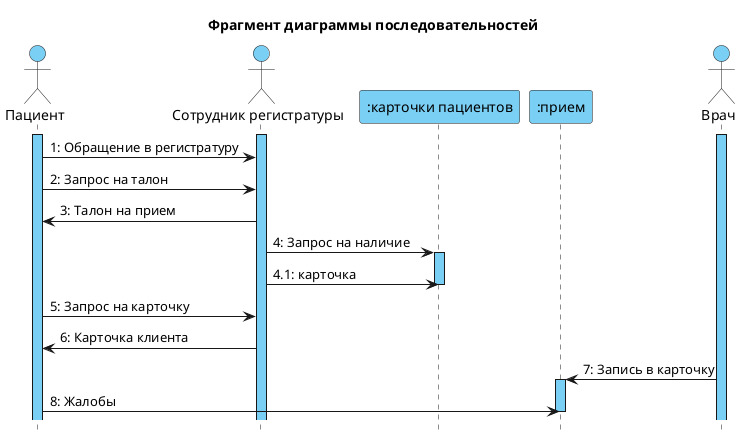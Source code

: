 @startuml
title Фрагмент диаграммы последовательностей
hide footbox
skinparam actor {
    BackgroundColor #7acff5
}
skinparam participant {
    BackgroundColor #7acff5
}

actor Пациент
actor "Сотрудник регистратуры"
participant ":карточки пациентов"
participant ":прием"
actor Врач
activate Пациент #7acff5
activate "Сотрудник регистратуры" #7acff5
activate Врач #7acff5
Пациент -> "Сотрудник регистратуры": 1: Обращение в регистратуру
Пациент -> "Сотрудник регистратуры": 2: Запрос на талон
Пациент <- "Сотрудник регистратуры": 3: Талон на прием
"Сотрудник регистратуры" -> ":карточки пациентов": 4: Запрос на наличие
activate ":карточки пациентов" #7acff5
"Сотрудник регистратуры" -> ":карточки пациентов": 4.1: карточка
deactivate ":карточки пациентов"
Пациент -> "Сотрудник регистратуры": 5: Запрос на карточку 
Пациент <- "Сотрудник регистратуры": 6: Карточка клиента
":прием" <- Врач: 7: Запись в карточку
activate ":прием" #7acff5
Пациент -> ":прием": 8: Жалобы
deactivate ":прием"



@enduml